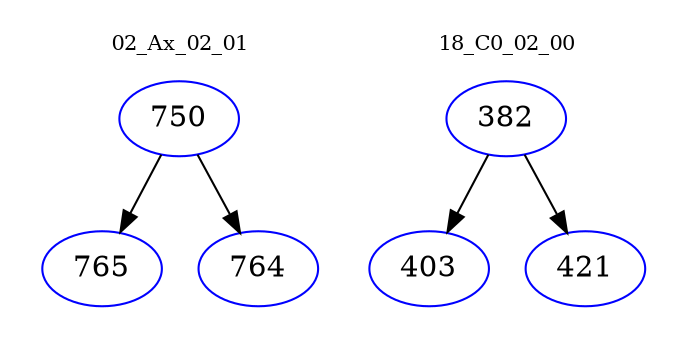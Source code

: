 digraph{
subgraph cluster_0 {
color = white
label = "02_Ax_02_01";
fontsize=10;
T0_750 [label="750", color="blue"]
T0_750 -> T0_765 [color="black"]
T0_765 [label="765", color="blue"]
T0_750 -> T0_764 [color="black"]
T0_764 [label="764", color="blue"]
}
subgraph cluster_1 {
color = white
label = "18_C0_02_00";
fontsize=10;
T1_382 [label="382", color="blue"]
T1_382 -> T1_403 [color="black"]
T1_403 [label="403", color="blue"]
T1_382 -> T1_421 [color="black"]
T1_421 [label="421", color="blue"]
}
}
